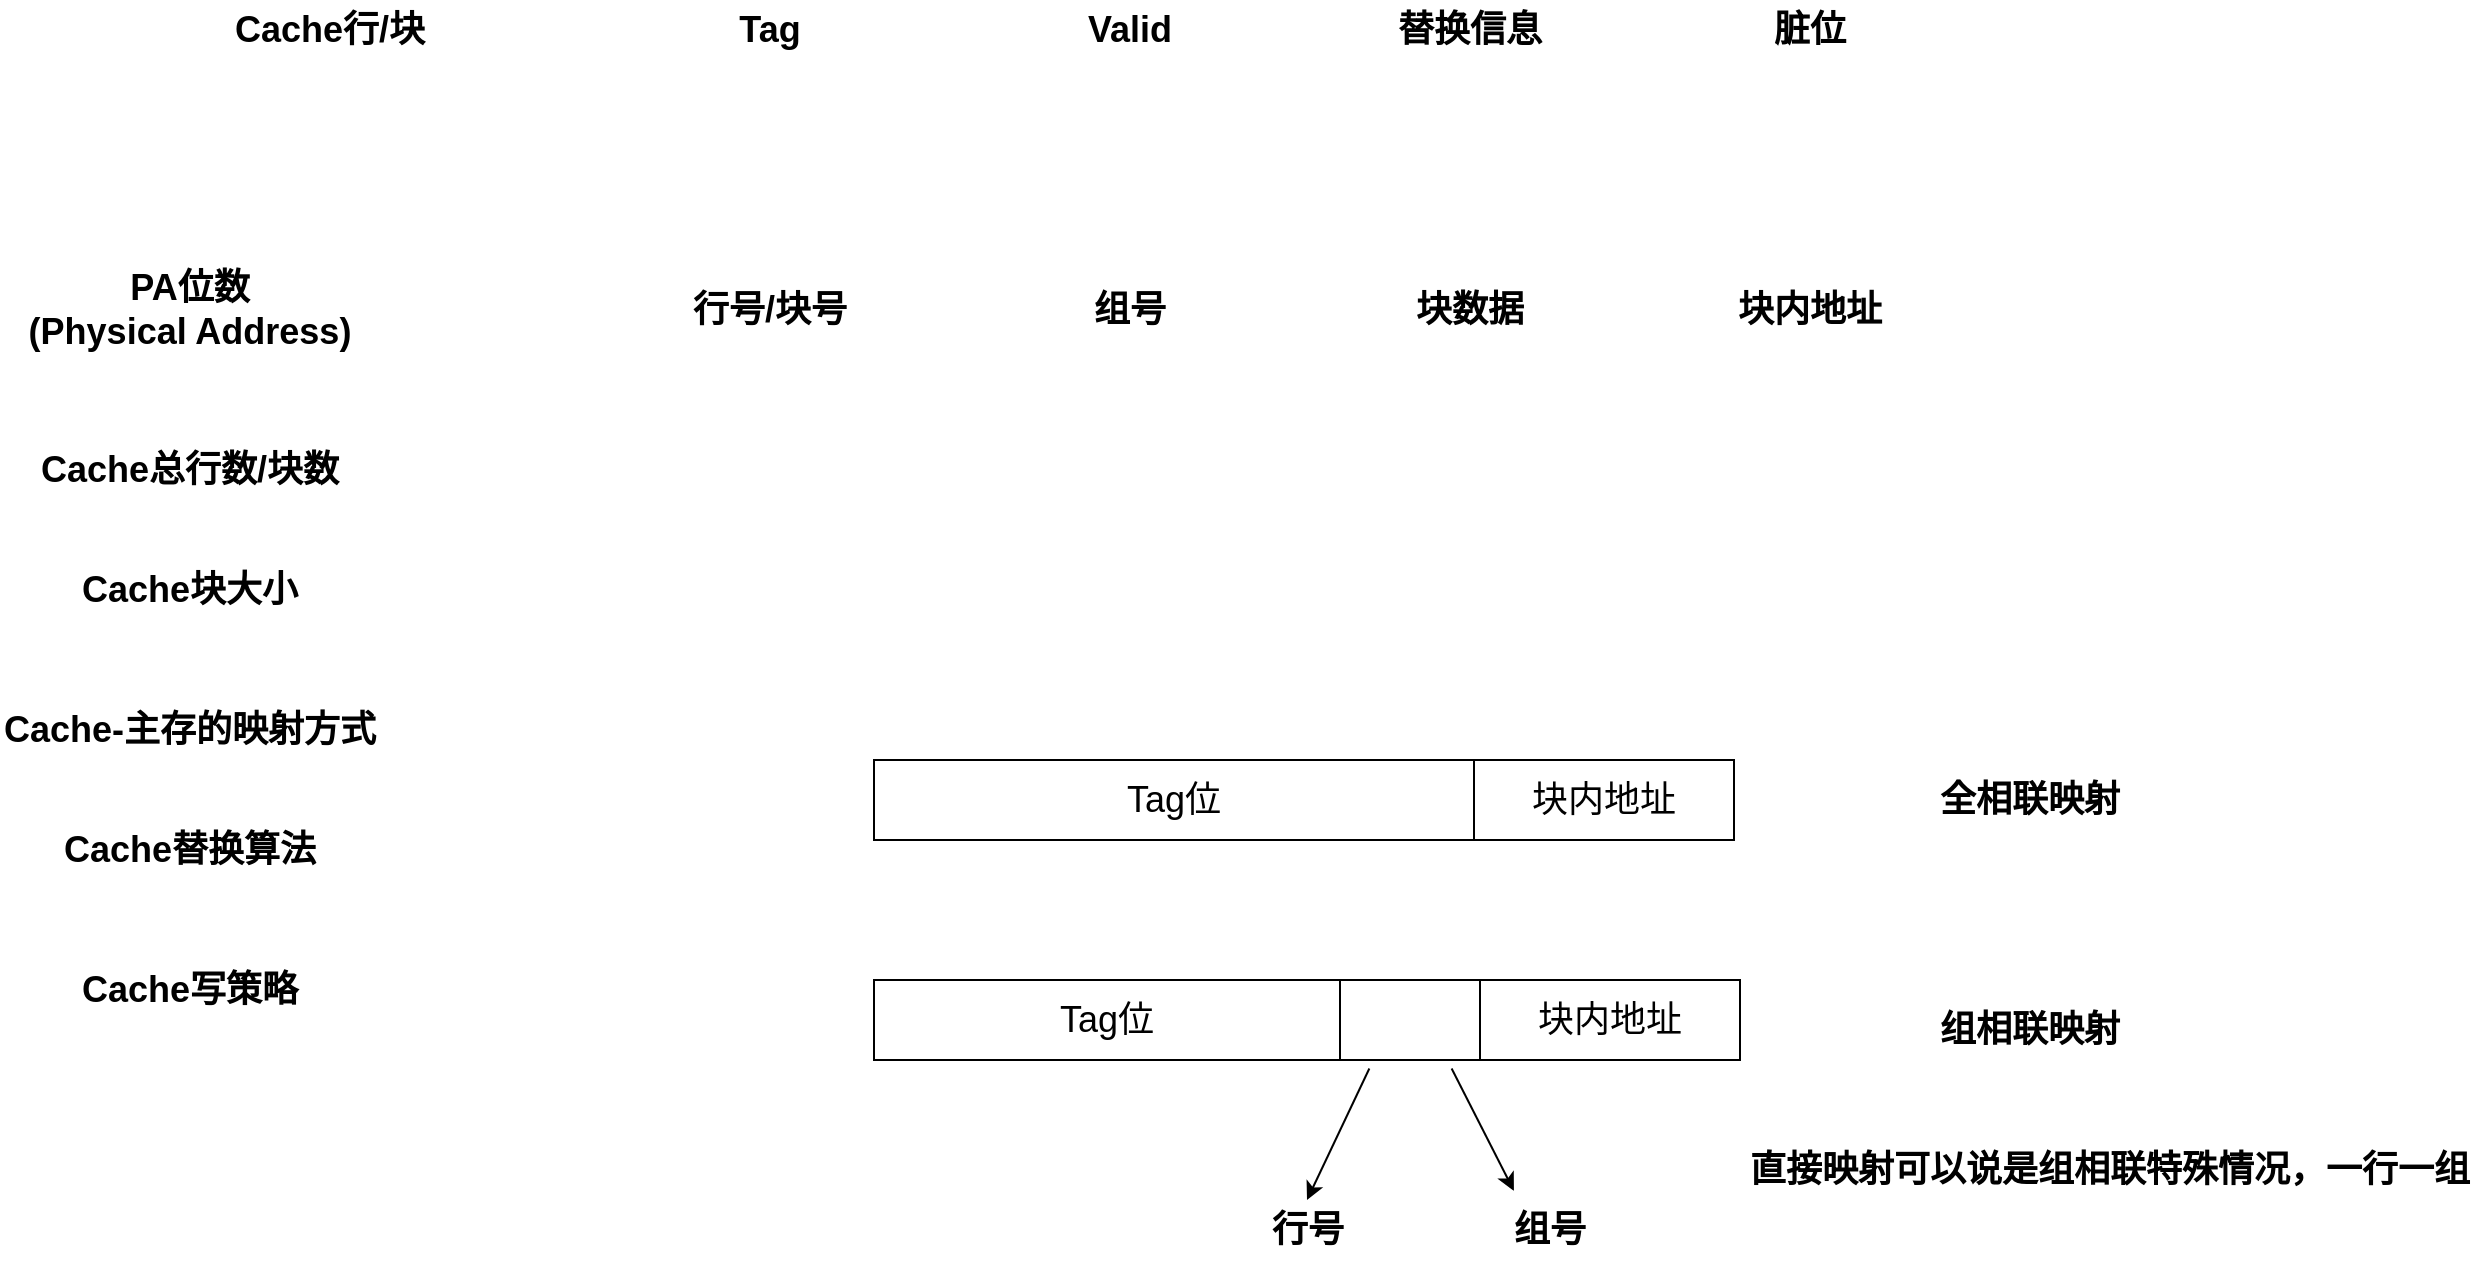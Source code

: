 <mxfile version="15.8.7" type="github">
  <diagram id="sX8kAQKrLiFmeek9PeK2" name="第 1 页">
    <mxGraphModel dx="1846" dy="614" grid="1" gridSize="10" guides="1" tooltips="1" connect="1" arrows="1" fold="1" page="1" pageScale="1" pageWidth="827" pageHeight="1169" math="0" shadow="0">
      <root>
        <mxCell id="0" />
        <mxCell id="1" parent="0" />
        <mxCell id="QMcq5MqNsXWsQAmR-mkq-1" value="Cache行/块" style="text;html=1;strokeColor=none;fillColor=none;align=center;verticalAlign=middle;whiteSpace=wrap;rounded=0;fontSize=18;fontStyle=1" vertex="1" parent="1">
          <mxGeometry x="70" y="300" width="110" height="30" as="geometry" />
        </mxCell>
        <mxCell id="QMcq5MqNsXWsQAmR-mkq-2" value="Tag" style="text;html=1;strokeColor=none;fillColor=none;align=center;verticalAlign=middle;whiteSpace=wrap;rounded=0;fontSize=18;fontStyle=1" vertex="1" parent="1">
          <mxGeometry x="290" y="300" width="110" height="30" as="geometry" />
        </mxCell>
        <mxCell id="QMcq5MqNsXWsQAmR-mkq-3" value="Valid" style="text;html=1;strokeColor=none;fillColor=none;align=center;verticalAlign=middle;whiteSpace=wrap;rounded=0;fontSize=18;fontStyle=1" vertex="1" parent="1">
          <mxGeometry x="470" y="300" width="110" height="30" as="geometry" />
        </mxCell>
        <mxCell id="QMcq5MqNsXWsQAmR-mkq-4" value="替换信息" style="text;html=1;strokeColor=none;fillColor=none;align=center;verticalAlign=middle;whiteSpace=wrap;rounded=0;fontSize=18;fontStyle=1" vertex="1" parent="1">
          <mxGeometry x="640" y="300" width="110" height="30" as="geometry" />
        </mxCell>
        <mxCell id="QMcq5MqNsXWsQAmR-mkq-5" value="行号/块号" style="text;html=1;strokeColor=none;fillColor=none;align=center;verticalAlign=middle;whiteSpace=wrap;rounded=0;fontSize=18;fontStyle=1" vertex="1" parent="1">
          <mxGeometry x="290" y="440" width="110" height="30" as="geometry" />
        </mxCell>
        <mxCell id="QMcq5MqNsXWsQAmR-mkq-6" value="组号" style="text;html=1;strokeColor=none;fillColor=none;align=center;verticalAlign=middle;whiteSpace=wrap;rounded=0;fontSize=18;fontStyle=1" vertex="1" parent="1">
          <mxGeometry x="470" y="440" width="110" height="30" as="geometry" />
        </mxCell>
        <mxCell id="QMcq5MqNsXWsQAmR-mkq-7" value="块数据" style="text;html=1;strokeColor=none;fillColor=none;align=center;verticalAlign=middle;whiteSpace=wrap;rounded=0;fontSize=18;fontStyle=1" vertex="1" parent="1">
          <mxGeometry x="640" y="440" width="110" height="30" as="geometry" />
        </mxCell>
        <mxCell id="QMcq5MqNsXWsQAmR-mkq-8" value="脏位" style="text;html=1;strokeColor=none;fillColor=none;align=center;verticalAlign=middle;whiteSpace=wrap;rounded=0;fontSize=18;fontStyle=1" vertex="1" parent="1">
          <mxGeometry x="810" y="300" width="110" height="30" as="geometry" />
        </mxCell>
        <mxCell id="QMcq5MqNsXWsQAmR-mkq-9" value="块内地址" style="text;html=1;strokeColor=none;fillColor=none;align=center;verticalAlign=middle;whiteSpace=wrap;rounded=0;fontSize=18;fontStyle=1" vertex="1" parent="1">
          <mxGeometry x="810" y="440" width="110" height="30" as="geometry" />
        </mxCell>
        <mxCell id="QMcq5MqNsXWsQAmR-mkq-10" value="PA位数&lt;br&gt;(Physical Address)" style="text;html=1;strokeColor=none;fillColor=none;align=center;verticalAlign=middle;whiteSpace=wrap;rounded=0;fontSize=18;fontStyle=1" vertex="1" parent="1">
          <mxGeometry x="-40" y="430" width="190" height="50" as="geometry" />
        </mxCell>
        <mxCell id="QMcq5MqNsXWsQAmR-mkq-11" value="Cache总行数/块数" style="text;html=1;strokeColor=none;fillColor=none;align=center;verticalAlign=middle;whiteSpace=wrap;rounded=0;fontSize=18;fontStyle=1" vertex="1" parent="1">
          <mxGeometry x="-40" y="510" width="190" height="50" as="geometry" />
        </mxCell>
        <mxCell id="QMcq5MqNsXWsQAmR-mkq-12" value="Cache块大小" style="text;html=1;strokeColor=none;fillColor=none;align=center;verticalAlign=middle;whiteSpace=wrap;rounded=0;fontSize=18;fontStyle=1" vertex="1" parent="1">
          <mxGeometry x="-40" y="570" width="190" height="50" as="geometry" />
        </mxCell>
        <mxCell id="QMcq5MqNsXWsQAmR-mkq-13" value="Cache-主存的映射方式" style="text;html=1;strokeColor=none;fillColor=none;align=center;verticalAlign=middle;whiteSpace=wrap;rounded=0;fontSize=18;fontStyle=1" vertex="1" parent="1">
          <mxGeometry x="-40" y="640" width="190" height="50" as="geometry" />
        </mxCell>
        <mxCell id="QMcq5MqNsXWsQAmR-mkq-14" value="Cache写策略" style="text;html=1;strokeColor=none;fillColor=none;align=center;verticalAlign=middle;whiteSpace=wrap;rounded=0;fontSize=18;fontStyle=1" vertex="1" parent="1">
          <mxGeometry x="-40" y="770" width="190" height="50" as="geometry" />
        </mxCell>
        <mxCell id="QMcq5MqNsXWsQAmR-mkq-15" value="Cache替换算法" style="text;html=1;strokeColor=none;fillColor=none;align=center;verticalAlign=middle;whiteSpace=wrap;rounded=0;fontSize=18;fontStyle=1" vertex="1" parent="1">
          <mxGeometry x="-40" y="700" width="190" height="50" as="geometry" />
        </mxCell>
        <mxCell id="QMcq5MqNsXWsQAmR-mkq-16" value="" style="shape=table;startSize=0;container=1;collapsible=0;childLayout=tableLayout;fontSize=18;" vertex="1" parent="1">
          <mxGeometry x="397" y="680" width="430" height="40" as="geometry" />
        </mxCell>
        <mxCell id="QMcq5MqNsXWsQAmR-mkq-17" value="" style="shape=partialRectangle;collapsible=0;dropTarget=0;pointerEvents=0;fillColor=none;top=0;left=0;bottom=0;right=0;points=[[0,0.5],[1,0.5]];portConstraint=eastwest;fontSize=18;" vertex="1" parent="QMcq5MqNsXWsQAmR-mkq-16">
          <mxGeometry width="430" height="40" as="geometry" />
        </mxCell>
        <mxCell id="QMcq5MqNsXWsQAmR-mkq-18" value="Tag位" style="shape=partialRectangle;html=1;whiteSpace=wrap;connectable=0;overflow=hidden;fillColor=none;top=0;left=0;bottom=0;right=0;pointerEvents=1;fontSize=18;" vertex="1" parent="QMcq5MqNsXWsQAmR-mkq-17">
          <mxGeometry width="300" height="40" as="geometry">
            <mxRectangle width="300" height="40" as="alternateBounds" />
          </mxGeometry>
        </mxCell>
        <mxCell id="QMcq5MqNsXWsQAmR-mkq-19" value="块内地址" style="shape=partialRectangle;html=1;whiteSpace=wrap;connectable=0;overflow=hidden;fillColor=none;top=0;left=0;bottom=0;right=0;pointerEvents=1;fontSize=18;" vertex="1" parent="QMcq5MqNsXWsQAmR-mkq-17">
          <mxGeometry x="300" width="130" height="40" as="geometry">
            <mxRectangle width="130" height="40" as="alternateBounds" />
          </mxGeometry>
        </mxCell>
        <mxCell id="QMcq5MqNsXWsQAmR-mkq-24" value="" style="shape=table;startSize=0;container=1;collapsible=0;childLayout=tableLayout;fontSize=18;" vertex="1" parent="1">
          <mxGeometry x="397" y="790" width="433" height="40" as="geometry" />
        </mxCell>
        <mxCell id="QMcq5MqNsXWsQAmR-mkq-25" value="" style="shape=partialRectangle;collapsible=0;dropTarget=0;pointerEvents=0;fillColor=none;top=0;left=0;bottom=0;right=0;points=[[0,0.5],[1,0.5]];portConstraint=eastwest;fontSize=18;" vertex="1" parent="QMcq5MqNsXWsQAmR-mkq-24">
          <mxGeometry width="433" height="40" as="geometry" />
        </mxCell>
        <mxCell id="QMcq5MqNsXWsQAmR-mkq-26" value="Tag位" style="shape=partialRectangle;html=1;whiteSpace=wrap;connectable=0;overflow=hidden;fillColor=none;top=0;left=0;bottom=0;right=0;pointerEvents=1;fontSize=18;" vertex="1" parent="QMcq5MqNsXWsQAmR-mkq-25">
          <mxGeometry width="233" height="40" as="geometry">
            <mxRectangle width="233" height="40" as="alternateBounds" />
          </mxGeometry>
        </mxCell>
        <mxCell id="QMcq5MqNsXWsQAmR-mkq-27" value="" style="shape=partialRectangle;html=1;whiteSpace=wrap;connectable=0;overflow=hidden;fillColor=none;top=0;left=0;bottom=0;right=0;pointerEvents=1;fontSize=18;" vertex="1" parent="QMcq5MqNsXWsQAmR-mkq-25">
          <mxGeometry x="233" width="70" height="40" as="geometry">
            <mxRectangle width="70" height="40" as="alternateBounds" />
          </mxGeometry>
        </mxCell>
        <mxCell id="QMcq5MqNsXWsQAmR-mkq-28" value="块内地址" style="shape=partialRectangle;html=1;whiteSpace=wrap;connectable=0;overflow=hidden;fillColor=none;top=0;left=0;bottom=0;right=0;pointerEvents=1;fontSize=18;" vertex="1" parent="QMcq5MqNsXWsQAmR-mkq-25">
          <mxGeometry x="303" width="130" height="40" as="geometry">
            <mxRectangle width="130" height="40" as="alternateBounds" />
          </mxGeometry>
        </mxCell>
        <mxCell id="QMcq5MqNsXWsQAmR-mkq-29" value="行号" style="text;html=1;strokeColor=none;fillColor=none;align=center;verticalAlign=middle;whiteSpace=wrap;rounded=0;fontSize=18;fontStyle=1" vertex="1" parent="1">
          <mxGeometry x="558.5" y="900" width="110" height="30" as="geometry" />
        </mxCell>
        <mxCell id="QMcq5MqNsXWsQAmR-mkq-30" value="组号" style="text;html=1;strokeColor=none;fillColor=none;align=center;verticalAlign=middle;whiteSpace=wrap;rounded=0;fontSize=18;fontStyle=1" vertex="1" parent="1">
          <mxGeometry x="680" y="900" width="110" height="30" as="geometry" />
        </mxCell>
        <mxCell id="QMcq5MqNsXWsQAmR-mkq-33" value="" style="endArrow=classic;html=1;rounded=0;fontSize=18;entryX=0.5;entryY=0;entryDx=0;entryDy=0;exitX=0.572;exitY=1.106;exitDx=0;exitDy=0;exitPerimeter=0;" edge="1" parent="1" source="QMcq5MqNsXWsQAmR-mkq-25" target="QMcq5MqNsXWsQAmR-mkq-29">
          <mxGeometry width="50" height="50" relative="1" as="geometry">
            <mxPoint x="420" y="720" as="sourcePoint" />
            <mxPoint x="470" y="670" as="targetPoint" />
          </mxGeometry>
        </mxCell>
        <mxCell id="QMcq5MqNsXWsQAmR-mkq-34" value="" style="endArrow=classic;html=1;rounded=0;fontSize=18;entryX=0.336;entryY=-0.153;entryDx=0;entryDy=0;exitX=0.667;exitY=1.106;exitDx=0;exitDy=0;exitPerimeter=0;entryPerimeter=0;" edge="1" parent="1" source="QMcq5MqNsXWsQAmR-mkq-25" target="QMcq5MqNsXWsQAmR-mkq-30">
          <mxGeometry width="50" height="50" relative="1" as="geometry">
            <mxPoint x="654.676" y="844.24" as="sourcePoint" />
            <mxPoint x="623.5" y="910.0" as="targetPoint" />
          </mxGeometry>
        </mxCell>
        <mxCell id="QMcq5MqNsXWsQAmR-mkq-35" value="全相联映射" style="text;html=1;strokeColor=none;fillColor=none;align=center;verticalAlign=middle;whiteSpace=wrap;rounded=0;fontSize=18;fontStyle=1" vertex="1" parent="1">
          <mxGeometry x="920" y="685" width="110" height="30" as="geometry" />
        </mxCell>
        <mxCell id="QMcq5MqNsXWsQAmR-mkq-36" value="组相联映射" style="text;html=1;strokeColor=none;fillColor=none;align=center;verticalAlign=middle;whiteSpace=wrap;rounded=0;fontSize=18;fontStyle=1" vertex="1" parent="1">
          <mxGeometry x="920" y="800" width="110" height="30" as="geometry" />
        </mxCell>
        <mxCell id="QMcq5MqNsXWsQAmR-mkq-37" value="直接映射可以说是组相联特殊情况，一行一组" style="text;html=1;strokeColor=none;fillColor=none;align=center;verticalAlign=middle;whiteSpace=wrap;rounded=0;fontSize=18;fontStyle=1" vertex="1" parent="1">
          <mxGeometry x="830" y="870" width="370" height="30" as="geometry" />
        </mxCell>
      </root>
    </mxGraphModel>
  </diagram>
</mxfile>
